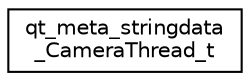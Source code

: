 digraph "Graphical Class Hierarchy"
{
  edge [fontname="Helvetica",fontsize="10",labelfontname="Helvetica",labelfontsize="10"];
  node [fontname="Helvetica",fontsize="10",shape=record];
  rankdir="LR";
  Node1 [label="qt_meta_stringdata\l_CameraThread_t",height=0.2,width=0.4,color="black", fillcolor="white", style="filled",URL="$structqt__meta__stringdata___camera_thread__t.html"];
}
